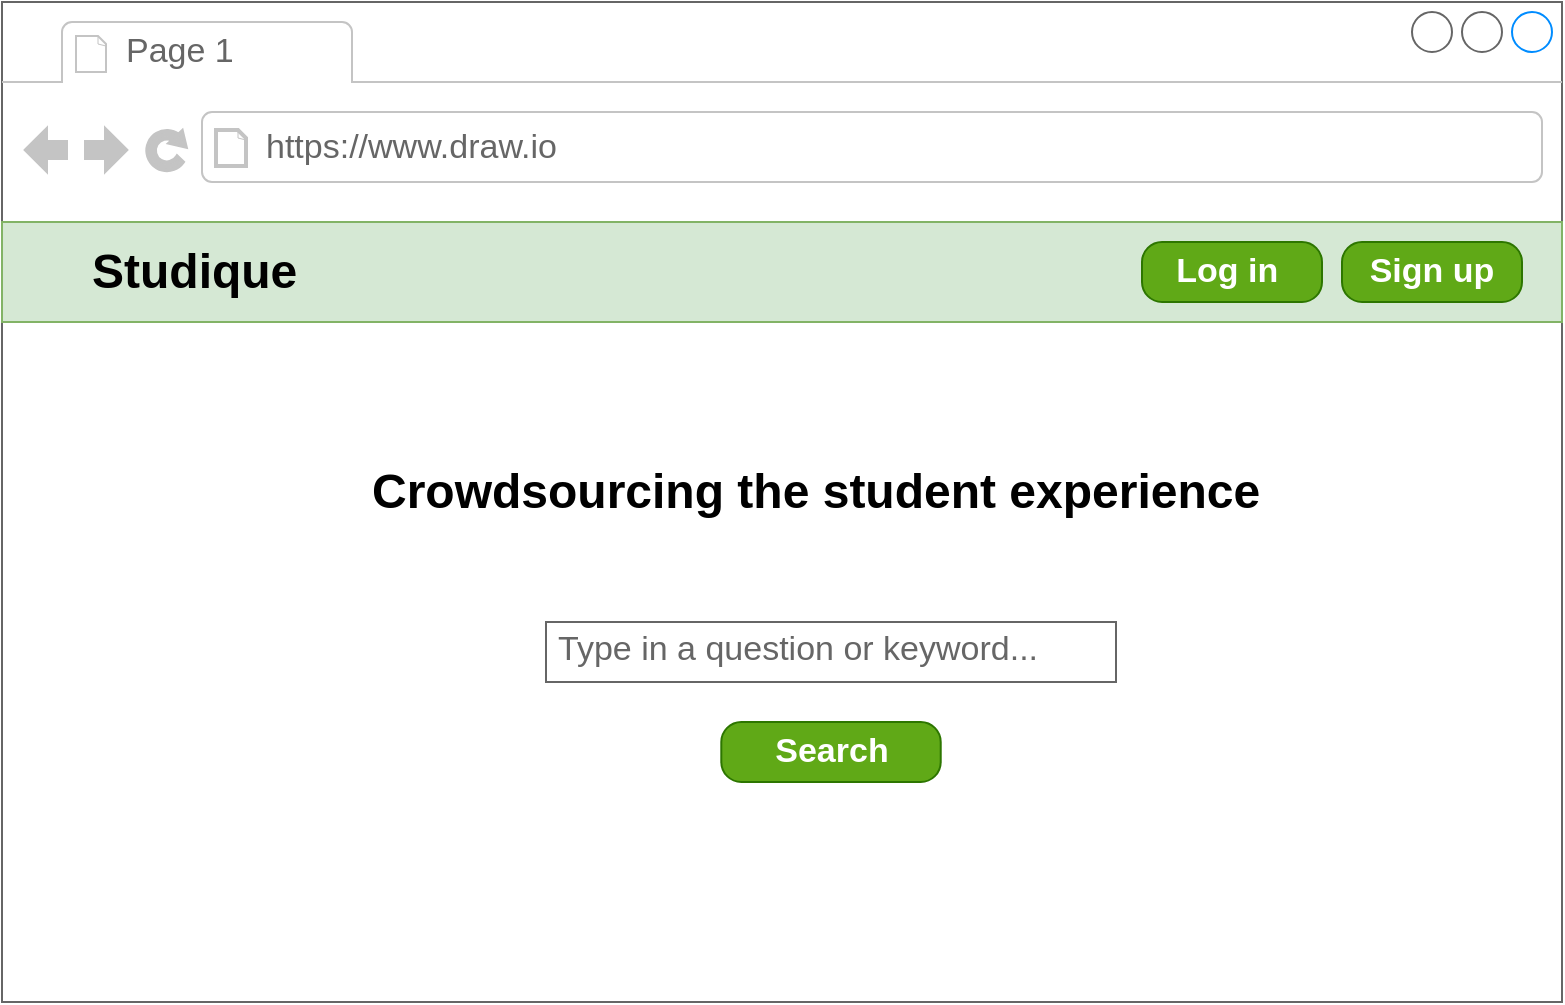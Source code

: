 <mxfile version="12.5.6" type="device" pages="8"><diagram id="EbpOI_wKOw512fbSGNYD" name="FrontPage"><mxGraphModel dx="925" dy="605" grid="1" gridSize="10" guides="1" tooltips="1" connect="1" arrows="1" fold="1" page="1" pageScale="1" pageWidth="850" pageHeight="1100" math="0" shadow="0"><root><mxCell id="UYtw4yXDkYIkGGrz5MjU-0"/><mxCell id="UYtw4yXDkYIkGGrz5MjU-1" parent="UYtw4yXDkYIkGGrz5MjU-0"/><mxCell id="UYtw4yXDkYIkGGrz5MjU-5" value="" style="strokeWidth=1;shadow=0;dashed=0;align=center;html=1;shape=mxgraph.mockup.containers.browserWindow;rSize=0;strokeColor=#666666;strokeColor2=#008cff;strokeColor3=#c4c4c4;mainText=,;recursiveResize=0;" vertex="1" parent="UYtw4yXDkYIkGGrz5MjU-1"><mxGeometry x="10" y="50" width="780" height="500" as="geometry"/></mxCell><mxCell id="UYtw4yXDkYIkGGrz5MjU-6" value="Page 1" style="strokeWidth=1;shadow=0;dashed=0;align=center;html=1;shape=mxgraph.mockup.containers.anchor;fontSize=17;fontColor=#666666;align=left;" vertex="1" parent="UYtw4yXDkYIkGGrz5MjU-5"><mxGeometry x="60" y="12" width="110" height="26" as="geometry"/></mxCell><mxCell id="UYtw4yXDkYIkGGrz5MjU-7" value="https://www.draw.io" style="strokeWidth=1;shadow=0;dashed=0;align=center;html=1;shape=mxgraph.mockup.containers.anchor;rSize=0;fontSize=17;fontColor=#666666;align=left;" vertex="1" parent="UYtw4yXDkYIkGGrz5MjU-5"><mxGeometry x="130" y="60" width="250" height="26" as="geometry"/></mxCell><mxCell id="UYtw4yXDkYIkGGrz5MjU-8" value="Type in a question or keyword..." style="strokeWidth=1;shadow=0;dashed=0;align=center;html=1;shape=mxgraph.mockup.text.textBox;fontColor=#666666;align=left;fontSize=17;spacingLeft=4;spacingTop=-3;strokeColor=#666666;mainText=" vertex="1" parent="UYtw4yXDkYIkGGrz5MjU-5"><mxGeometry x="272" y="310" width="285" height="30" as="geometry"/></mxCell><mxCell id="UYtw4yXDkYIkGGrz5MjU-11" value="" style="rounded=0;whiteSpace=wrap;html=1;fillColor=#d5e8d4;strokeColor=#82b366;" vertex="1" parent="UYtw4yXDkYIkGGrz5MjU-5"><mxGeometry y="110" width="780" height="50" as="geometry"/></mxCell><mxCell id="UYtw4yXDkYIkGGrz5MjU-13" value="Log in&amp;nbsp;" style="strokeWidth=1;shadow=0;dashed=0;align=center;html=1;shape=mxgraph.mockup.buttons.button;strokeColor=#2D7600;fontColor=#ffffff;mainText=;buttonStyle=round;fontSize=17;fontStyle=1;fillColor=#60a917;whiteSpace=wrap;" vertex="1" parent="UYtw4yXDkYIkGGrz5MjU-5"><mxGeometry x="570" y="120" width="90" height="30" as="geometry"/></mxCell><mxCell id="UYtw4yXDkYIkGGrz5MjU-22" value="Sign up" style="strokeWidth=1;shadow=0;dashed=0;align=center;html=1;shape=mxgraph.mockup.buttons.button;strokeColor=#2D7600;fontColor=#ffffff;mainText=;buttonStyle=round;fontSize=17;fontStyle=1;fillColor=#60a917;whiteSpace=wrap;" vertex="1" parent="UYtw4yXDkYIkGGrz5MjU-5"><mxGeometry x="670" y="120" width="90" height="30" as="geometry"/></mxCell><mxCell id="UYtw4yXDkYIkGGrz5MjU-23" value="&lt;h1&gt;Crowdsourcing the student experience&lt;/h1&gt;" style="text;html=1;strokeColor=none;fillColor=none;spacing=5;spacingTop=-20;whiteSpace=wrap;overflow=hidden;rounded=0;" vertex="1" parent="UYtw4yXDkYIkGGrz5MjU-5"><mxGeometry x="180" y="225" width="500" height="50" as="geometry"/></mxCell><mxCell id="UYtw4yXDkYIkGGrz5MjU-24" value="&lt;h1&gt;Studique&lt;/h1&gt;" style="text;html=1;strokeColor=none;fillColor=none;spacing=5;spacingTop=-20;whiteSpace=wrap;overflow=hidden;rounded=0;" vertex="1" parent="UYtw4yXDkYIkGGrz5MjU-5"><mxGeometry x="40" y="115" width="110" height="40" as="geometry"/></mxCell><mxCell id="UYtw4yXDkYIkGGrz5MjU-25" value="Search" style="strokeWidth=1;shadow=0;dashed=0;align=center;html=1;shape=mxgraph.mockup.buttons.button;strokeColor=#2D7600;fontColor=#ffffff;mainText=;buttonStyle=round;fontSize=17;fontStyle=1;fillColor=#60a917;whiteSpace=wrap;" vertex="1" parent="UYtw4yXDkYIkGGrz5MjU-5"><mxGeometry x="359.65" y="360" width="109.71" height="30" as="geometry"/></mxCell></root></mxGraphModel></diagram><diagram name="Copy of FrontPage" id="lUhlQldi1DLg7ZwsBMSA"><mxGraphModel dx="925" dy="605" grid="1" gridSize="10" guides="1" tooltips="1" connect="1" arrows="1" fold="1" page="1" pageScale="1" pageWidth="850" pageHeight="1100" math="0" shadow="0"><root><mxCell id="wKHPPKwkvjimpUiGEkXr-0"/><mxCell id="wKHPPKwkvjimpUiGEkXr-1" parent="wKHPPKwkvjimpUiGEkXr-0"/><mxCell id="wKHPPKwkvjimpUiGEkXr-2" value="" style="strokeWidth=1;shadow=0;dashed=0;align=center;html=1;shape=mxgraph.mockup.containers.browserWindow;rSize=0;strokeColor=#666666;strokeColor2=#008cff;strokeColor3=#c4c4c4;mainText=,;recursiveResize=0;" vertex="1" parent="wKHPPKwkvjimpUiGEkXr-1"><mxGeometry x="10" y="50" width="780" height="500" as="geometry"/></mxCell><mxCell id="wKHPPKwkvjimpUiGEkXr-3" value="Page 1" style="strokeWidth=1;shadow=0;dashed=0;align=center;html=1;shape=mxgraph.mockup.containers.anchor;fontSize=17;fontColor=#666666;align=left;" vertex="1" parent="wKHPPKwkvjimpUiGEkXr-2"><mxGeometry x="60" y="12" width="110" height="26" as="geometry"/></mxCell><mxCell id="wKHPPKwkvjimpUiGEkXr-4" value="https://www.draw.io" style="strokeWidth=1;shadow=0;dashed=0;align=center;html=1;shape=mxgraph.mockup.containers.anchor;rSize=0;fontSize=17;fontColor=#666666;align=left;" vertex="1" parent="wKHPPKwkvjimpUiGEkXr-2"><mxGeometry x="130" y="60" width="250" height="26" as="geometry"/></mxCell><mxCell id="wKHPPKwkvjimpUiGEkXr-6" value="" style="rounded=0;whiteSpace=wrap;html=1;fillColor=#d5e8d4;strokeColor=#82b366;" vertex="1" parent="wKHPPKwkvjimpUiGEkXr-2"><mxGeometry y="110" width="780" height="50" as="geometry"/></mxCell><mxCell id="wKHPPKwkvjimpUiGEkXr-7" value="Log in&amp;nbsp;" style="strokeWidth=1;shadow=0;dashed=0;align=center;html=1;shape=mxgraph.mockup.buttons.button;strokeColor=#2D7600;fontColor=#ffffff;mainText=;buttonStyle=round;fontSize=17;fontStyle=1;fillColor=#60a917;whiteSpace=wrap;" vertex="1" parent="wKHPPKwkvjimpUiGEkXr-2"><mxGeometry x="570" y="120" width="90" height="30" as="geometry"/></mxCell><mxCell id="wKHPPKwkvjimpUiGEkXr-8" value="Sign up" style="strokeWidth=1;shadow=0;dashed=0;align=center;html=1;shape=mxgraph.mockup.buttons.button;strokeColor=#2D7600;fontColor=#ffffff;mainText=;buttonStyle=round;fontSize=17;fontStyle=1;fillColor=#60a917;whiteSpace=wrap;" vertex="1" parent="wKHPPKwkvjimpUiGEkXr-2"><mxGeometry x="670" y="120" width="90" height="30" as="geometry"/></mxCell><mxCell id="wKHPPKwkvjimpUiGEkXr-10" value="&lt;h1&gt;Studique&lt;/h1&gt;" style="text;html=1;strokeColor=none;fillColor=none;spacing=5;spacingTop=-20;whiteSpace=wrap;overflow=hidden;rounded=0;" vertex="1" parent="wKHPPKwkvjimpUiGEkXr-2"><mxGeometry x="40" y="115" width="110" height="40" as="geometry"/></mxCell><mxCell id="wKHPPKwkvjimpUiGEkXr-12" value="" style="rounded=1;whiteSpace=wrap;html=1;fontFamily=Georgia;fontSize=24;align=center;" vertex="1" parent="wKHPPKwkvjimpUiGEkXr-2"><mxGeometry x="214.41" y="170" width="400" height="300" as="geometry"/></mxCell><mxCell id="wKHPPKwkvjimpUiGEkXr-14" value="&lt;font style=&quot;font-size: 18px&quot;&gt;Log into Studique or &lt;u&gt;Create an Account&lt;/u&gt;&lt;/font&gt;" style="text;html=1;strokeColor=none;fillColor=none;align=center;verticalAlign=middle;whiteSpace=wrap;rounded=0;fontFamily=Georgia;fontSize=24;" vertex="1" parent="wKHPPKwkvjimpUiGEkXr-2"><mxGeometry x="309.41" y="220" width="210" height="20" as="geometry"/></mxCell><mxCell id="wKHPPKwkvjimpUiGEkXr-17" value="&lt;font style=&quot;font-size: 19px&quot;&gt;Password&lt;/font&gt;" style="rounded=0;whiteSpace=wrap;html=1;fontFamily=Georgia;fontSize=24;align=left;" vertex="1" parent="wKHPPKwkvjimpUiGEkXr-2"><mxGeometry x="260" y="350" width="310" height="30" as="geometry"/></mxCell><mxCell id="wKHPPKwkvjimpUiGEkXr-19" value="&lt;font style=&quot;font-size: 12px&quot;&gt;&lt;u&gt;Forgot password?&lt;/u&gt;&lt;/font&gt;" style="text;html=1;strokeColor=none;fillColor=none;align=center;verticalAlign=middle;whiteSpace=wrap;rounded=0;fontFamily=Georgia;fontSize=24;" vertex="1" parent="wKHPPKwkvjimpUiGEkXr-2"><mxGeometry x="304.41" y="430" width="220" height="20" as="geometry"/></mxCell><mxCell id="wKHPPKwkvjimpUiGEkXr-20" value="" style="shape=flexArrow;endArrow=classic;html=1;fontFamily=Georgia;fontSize=24;" edge="1" parent="wKHPPKwkvjimpUiGEkXr-2" target="wKHPPKwkvjimpUiGEkXr-7"><mxGeometry width="50" height="50" relative="1" as="geometry"><mxPoint x="660" y="210" as="sourcePoint"/><mxPoint x="720" y="190" as="targetPoint"/></mxGeometry></mxCell><mxCell id="wKHPPKwkvjimpUiGEkXr-16" value="&lt;font style=&quot;font-size: 19px&quot;&gt;Email address&lt;/font&gt;" style="rounded=0;whiteSpace=wrap;html=1;fontFamily=Georgia;fontSize=24;align=left;" vertex="1" parent="wKHPPKwkvjimpUiGEkXr-1"><mxGeometry x="270" y="340" width="310" height="30" as="geometry"/></mxCell></root></mxGraphModel></diagram><diagram name="Copy of Copy of FrontPage" id="se0rQGipm-1K8UUMjy6P"><mxGraphModel dx="1123" dy="734" grid="1" gridSize="10" guides="1" tooltips="1" connect="1" arrows="1" fold="1" page="1" pageScale="1" pageWidth="850" pageHeight="1100" math="0" shadow="0"><root><mxCell id="-jqJcKd4wzgfemBhzAnF-0"/><mxCell id="-jqJcKd4wzgfemBhzAnF-1" parent="-jqJcKd4wzgfemBhzAnF-0"/><mxCell id="-jqJcKd4wzgfemBhzAnF-2" value="" style="strokeWidth=1;shadow=0;dashed=0;align=center;html=1;shape=mxgraph.mockup.containers.browserWindow;rSize=0;strokeColor=#666666;strokeColor2=#008cff;strokeColor3=#c4c4c4;mainText=,;recursiveResize=0;" vertex="1" parent="-jqJcKd4wzgfemBhzAnF-1"><mxGeometry x="10" y="50" width="780" height="500" as="geometry"/></mxCell><mxCell id="-jqJcKd4wzgfemBhzAnF-3" value="Page 1" style="strokeWidth=1;shadow=0;dashed=0;align=center;html=1;shape=mxgraph.mockup.containers.anchor;fontSize=17;fontColor=#666666;align=left;" vertex="1" parent="-jqJcKd4wzgfemBhzAnF-2"><mxGeometry x="60" y="12" width="110" height="26" as="geometry"/></mxCell><mxCell id="-jqJcKd4wzgfemBhzAnF-4" value="https://www.draw.io" style="strokeWidth=1;shadow=0;dashed=0;align=center;html=1;shape=mxgraph.mockup.containers.anchor;rSize=0;fontSize=17;fontColor=#666666;align=left;" vertex="1" parent="-jqJcKd4wzgfemBhzAnF-2"><mxGeometry x="130" y="60" width="250" height="26" as="geometry"/></mxCell><mxCell id="-jqJcKd4wzgfemBhzAnF-5" value="" style="rounded=0;whiteSpace=wrap;html=1;fillColor=#d5e8d4;strokeColor=#82b366;" vertex="1" parent="-jqJcKd4wzgfemBhzAnF-2"><mxGeometry y="110" width="780" height="50" as="geometry"/></mxCell><mxCell id="-jqJcKd4wzgfemBhzAnF-6" value="Log in&amp;nbsp;" style="strokeWidth=1;shadow=0;dashed=0;align=center;html=1;shape=mxgraph.mockup.buttons.button;strokeColor=#2D7600;fontColor=#ffffff;mainText=;buttonStyle=round;fontSize=17;fontStyle=1;fillColor=#60a917;whiteSpace=wrap;" vertex="1" parent="-jqJcKd4wzgfemBhzAnF-2"><mxGeometry x="570" y="120" width="90" height="30" as="geometry"/></mxCell><mxCell id="-jqJcKd4wzgfemBhzAnF-7" value="Sign up" style="strokeWidth=1;shadow=0;dashed=0;align=center;html=1;shape=mxgraph.mockup.buttons.button;strokeColor=#2D7600;fontColor=#ffffff;mainText=;buttonStyle=round;fontSize=17;fontStyle=1;fillColor=#60a917;whiteSpace=wrap;" vertex="1" parent="-jqJcKd4wzgfemBhzAnF-2"><mxGeometry x="670" y="120" width="90" height="30" as="geometry"/></mxCell><mxCell id="-jqJcKd4wzgfemBhzAnF-8" value="&lt;h1&gt;Studique&lt;/h1&gt;" style="text;html=1;strokeColor=none;fillColor=none;spacing=5;spacingTop=-20;whiteSpace=wrap;overflow=hidden;rounded=0;" vertex="1" parent="-jqJcKd4wzgfemBhzAnF-2"><mxGeometry x="40" y="115" width="110" height="40" as="geometry"/></mxCell><mxCell id="-jqJcKd4wzgfemBhzAnF-9" value="" style="rounded=1;whiteSpace=wrap;html=1;fontFamily=Georgia;fontSize=24;align=center;" vertex="1" parent="-jqJcKd4wzgfemBhzAnF-2"><mxGeometry x="214.41" y="170" width="400" height="300" as="geometry"/></mxCell><mxCell id="-jqJcKd4wzgfemBhzAnF-10" value="&lt;font style=&quot;font-size: 18px&quot;&gt;Create an account&lt;br&gt;Already have one?&amp;nbsp;&lt;u&gt;Log in&lt;br&gt;&lt;/u&gt;&lt;/font&gt;" style="text;html=1;strokeColor=none;fillColor=none;align=center;verticalAlign=middle;whiteSpace=wrap;rounded=0;fontFamily=Georgia;fontSize=24;" vertex="1" parent="-jqJcKd4wzgfemBhzAnF-2"><mxGeometry x="309.41" y="220" width="210" height="20" as="geometry"/></mxCell><mxCell id="-jqJcKd4wzgfemBhzAnF-11" value="&lt;font style=&quot;font-size: 19px&quot;&gt;Password&lt;/font&gt;" style="rounded=0;whiteSpace=wrap;html=1;fontFamily=Georgia;fontSize=24;align=left;" vertex="1" parent="-jqJcKd4wzgfemBhzAnF-2"><mxGeometry x="260" y="350" width="310" height="30" as="geometry"/></mxCell><mxCell id="-jqJcKd4wzgfemBhzAnF-16" value="" style="shape=flexArrow;endArrow=classic;html=1;fontFamily=Georgia;fontSize=24;" edge="1" parent="-jqJcKd4wzgfemBhzAnF-2"><mxGeometry width="50" height="50" relative="1" as="geometry"><mxPoint x="670" y="200" as="sourcePoint"/><mxPoint x="720" y="150" as="targetPoint"/></mxGeometry></mxCell><mxCell id="-jqJcKd4wzgfemBhzAnF-17" value="" style="shape=step;perimeter=stepPerimeter;whiteSpace=wrap;html=1;fixedSize=1;fontFamily=Georgia;fontSize=24;align=center;size=30;direction=west;" vertex="1" parent="-jqJcKd4wzgfemBhzAnF-2"><mxGeometry x="580" y="325" width="160" height="80" as="geometry"/></mxCell><mxCell id="-jqJcKd4wzgfemBhzAnF-18" value="&lt;font style=&quot;font-size: 12px&quot;&gt;8 characters long&lt;/font&gt;" style="text;html=1;strokeColor=none;fillColor=none;align=left;verticalAlign=middle;whiteSpace=wrap;rounded=0;fontFamily=Georgia;fontSize=24;" vertex="1" parent="-jqJcKd4wzgfemBhzAnF-2"><mxGeometry x="614.41" y="330" width="106" height="20" as="geometry"/></mxCell><mxCell id="-jqJcKd4wzgfemBhzAnF-19" value="&lt;font style=&quot;font-size: 12px&quot;&gt;1 capital letter&lt;/font&gt;" style="text;html=1;strokeColor=none;fillColor=none;align=left;verticalAlign=middle;whiteSpace=wrap;rounded=0;fontFamily=Georgia;fontSize=24;" vertex="1" parent="-jqJcKd4wzgfemBhzAnF-2"><mxGeometry x="614.41" y="350" width="106" height="20" as="geometry"/></mxCell><mxCell id="-jqJcKd4wzgfemBhzAnF-20" value="&lt;font style=&quot;font-size: 12px&quot;&gt;1 number&lt;/font&gt;" style="text;html=1;strokeColor=none;fillColor=none;align=left;verticalAlign=middle;whiteSpace=wrap;rounded=0;fontFamily=Georgia;fontSize=24;" vertex="1" parent="-jqJcKd4wzgfemBhzAnF-2"><mxGeometry x="614.41" y="370" width="106" height="20" as="geometry"/></mxCell><mxCell id="-jqJcKd4wzgfemBhzAnF-14" value="&lt;font style=&quot;font-size: 19px&quot;&gt;Email address&lt;/font&gt;" style="rounded=0;whiteSpace=wrap;html=1;fontFamily=Georgia;fontSize=24;align=left;" vertex="1" parent="-jqJcKd4wzgfemBhzAnF-1"><mxGeometry x="270" y="340" width="310" height="30" as="geometry"/></mxCell></root></mxGraphModel></diagram><diagram id="uk1pfr3wRvdIrFPU-Z4x" name="Question-list"><mxGraphModel dx="1123" dy="734" grid="1" gridSize="10" guides="1" tooltips="1" connect="1" arrows="1" fold="1" page="1" pageScale="1" pageWidth="850" pageHeight="1100" math="0" shadow="0"><root><mxCell id="ZDtqpKJTIpu8STlv6AbM-0"/><mxCell id="ZDtqpKJTIpu8STlv6AbM-1" parent="ZDtqpKJTIpu8STlv6AbM-0"/><mxCell id="e2Sepza6tOnt1zHWUo-B-0" value="" style="strokeWidth=1;shadow=0;dashed=0;align=center;html=1;shape=mxgraph.mockup.containers.browserWindow;rSize=0;strokeColor2=#008cff;strokeColor3=#c4c4c4;mainText=,;recursiveResize=0;fontSize=11;" vertex="1" parent="ZDtqpKJTIpu8STlv6AbM-1"><mxGeometry x="35" y="60" width="785" height="730" as="geometry"/></mxCell><mxCell id="e2Sepza6tOnt1zHWUo-B-1" value="Page 1" style="strokeWidth=1;shadow=0;dashed=0;align=center;html=1;shape=mxgraph.mockup.containers.anchor;fontSize=17;fontColor=#666666;align=left;" vertex="1" parent="e2Sepza6tOnt1zHWUo-B-0"><mxGeometry x="60" y="12" width="110" height="26" as="geometry"/></mxCell><mxCell id="e2Sepza6tOnt1zHWUo-B-2" value="https://www.draw.io" style="strokeWidth=1;shadow=0;dashed=0;align=center;html=1;shape=mxgraph.mockup.containers.anchor;rSize=0;fontSize=17;fontColor=#666666;align=left;" vertex="1" parent="e2Sepza6tOnt1zHWUo-B-0"><mxGeometry x="130" y="60" width="250" height="26" as="geometry"/></mxCell><mxCell id="e2Sepza6tOnt1zHWUo-B-4" value="" style="rounded=0;whiteSpace=wrap;html=1;fillColor=#d5e8d4;strokeColor=#82b366;" vertex="1" parent="e2Sepza6tOnt1zHWUo-B-0"><mxGeometry y="110" width="780" height="50" as="geometry"/></mxCell><mxCell id="e2Sepza6tOnt1zHWUo-B-5" value="Log in&amp;nbsp;" style="strokeWidth=1;shadow=0;dashed=0;align=center;html=1;shape=mxgraph.mockup.buttons.button;strokeColor=#2D7600;fontColor=#ffffff;mainText=;buttonStyle=round;fontSize=17;fontStyle=1;fillColor=#60a917;whiteSpace=wrap;" vertex="1" parent="e2Sepza6tOnt1zHWUo-B-0"><mxGeometry x="570" y="120" width="90" height="30" as="geometry"/></mxCell><mxCell id="e2Sepza6tOnt1zHWUo-B-6" value="Sign up" style="strokeWidth=1;shadow=0;dashed=0;align=center;html=1;shape=mxgraph.mockup.buttons.button;strokeColor=#2D7600;fontColor=#ffffff;mainText=;buttonStyle=round;fontSize=17;fontStyle=1;fillColor=#60a917;whiteSpace=wrap;" vertex="1" parent="e2Sepza6tOnt1zHWUo-B-0"><mxGeometry x="670" y="120" width="90" height="30" as="geometry"/></mxCell><mxCell id="e2Sepza6tOnt1zHWUo-B-8" value="&lt;h1&gt;Studique&lt;/h1&gt;" style="text;html=1;strokeColor=none;fillColor=none;spacing=5;spacingTop=-20;whiteSpace=wrap;overflow=hidden;rounded=0;" vertex="1" parent="e2Sepza6tOnt1zHWUo-B-0"><mxGeometry x="40" y="115" width="110" height="40" as="geometry"/></mxCell><mxCell id="e2Sepza6tOnt1zHWUo-B-3" value="Type in a question or keyword..." style="strokeWidth=1;shadow=0;dashed=0;align=center;html=1;shape=mxgraph.mockup.text.textBox;fontColor=#666666;align=left;fontSize=17;spacingLeft=4;spacingTop=-3;strokeColor=#666666;mainText=" vertex="1" parent="e2Sepza6tOnt1zHWUo-B-0"><mxGeometry x="255" y="120" width="285" height="30" as="geometry"/></mxCell><mxCell id="e2Sepza6tOnt1zHWUo-B-10" value="We found these questions similar to yours:" style="text;html=1;strokeColor=none;fillColor=none;align=center;verticalAlign=middle;whiteSpace=wrap;rounded=0;fontSize=19;fontFamily=Georgia;" vertex="1" parent="e2Sepza6tOnt1zHWUo-B-0"><mxGeometry x="285" y="190" width="365" height="30" as="geometry"/></mxCell><mxCell id="e2Sepza6tOnt1zHWUo-B-23" value="" style="rounded=1;whiteSpace=wrap;html=1;fontFamily=Georgia;fontSize=19;" vertex="1" parent="e2Sepza6tOnt1zHWUo-B-0"><mxGeometry x="285" y="240" width="375" height="150" as="geometry"/></mxCell><mxCell id="e2Sepza6tOnt1zHWUo-B-24" value="When is the next football game?" style="text;html=1;strokeColor=none;fillColor=none;align=center;verticalAlign=middle;whiteSpace=wrap;rounded=0;fontFamily=Georgia;fontSize=18;" vertex="1" parent="e2Sepza6tOnt1zHWUo-B-0"><mxGeometry x="328.75" y="280" width="287.5" height="20" as="geometry"/></mxCell><mxCell id="e2Sepza6tOnt1zHWUo-B-25" value="3+" style="text;html=1;strokeColor=none;fillColor=none;align=center;verticalAlign=middle;whiteSpace=wrap;rounded=0;fontFamily=Georgia;fontSize=19;" vertex="1" parent="e2Sepza6tOnt1zHWUo-B-0"><mxGeometry x="605" y="250" width="40" height="20" as="geometry"/></mxCell><mxCell id="e2Sepza6tOnt1zHWUo-B-12" value="" style="strokeWidth=1;shadow=0;dashed=0;align=center;html=1;shape=mxgraph.mockup.rrect;rSize=10;" vertex="1" parent="ZDtqpKJTIpu8STlv6AbM-1"><mxGeometry x="35" y="220" width="145" height="570" as="geometry"/></mxCell><mxCell id="e2Sepza6tOnt1zHWUo-B-13" value="Trending &lt;br&gt;Questions" style="strokeColor=inherit;fillColor=inherit;gradientColor=inherit;strokeWidth=1;shadow=0;dashed=0;align=center;html=1;shape=mxgraph.mockup.rrect;rSize=0;fontSize=17;fontColor=#666666;fontStyle=1;resizeWidth=1;" vertex="1" parent="e2Sepza6tOnt1zHWUo-B-12"><mxGeometry width="145" height="180" relative="1" as="geometry"><mxPoint y="50" as="offset"/></mxGeometry></mxCell><mxCell id="e2Sepza6tOnt1zHWUo-B-14" value="Classes" style="strokeColor=inherit;fillColor=inherit;gradientColor=inherit;strokeWidth=1;shadow=0;dashed=0;align=center;html=1;shape=mxgraph.mockup.rrect;rSize=0;fontSize=17;fontColor=#666666;fontStyle=1;resizeWidth=1;" vertex="1" parent="e2Sepza6tOnt1zHWUo-B-12"><mxGeometry width="145" height="160" relative="1" as="geometry"><mxPoint y="230" as="offset"/></mxGeometry></mxCell><mxCell id="e2Sepza6tOnt1zHWUo-B-15" value="Popular&lt;br&gt;Tags" style="strokeColor=inherit;fillColor=inherit;gradientColor=inherit;strokeWidth=1;shadow=0;dashed=0;align=center;html=1;shape=mxgraph.mockup.bottomButton;rSize=10;fontSize=17;fontColor=#666666;fontStyle=1;resizeWidth=1;" vertex="1" parent="e2Sepza6tOnt1zHWUo-B-12"><mxGeometry y="1" width="145" height="182" relative="1" as="geometry"><mxPoint y="-182" as="offset"/></mxGeometry></mxCell><mxCell id="e2Sepza6tOnt1zHWUo-B-16" value="Suggested" style="strokeWidth=1;shadow=0;dashed=0;align=center;html=1;shape=mxgraph.mockup.topButton;rSize=10;fontSize=17;fontStyle=1;fillColor=#60a917;strokeColor=#2D7600;resizeWidth=1;fontColor=#ffffff;" vertex="1" parent="e2Sepza6tOnt1zHWUo-B-12"><mxGeometry width="145" height="50" relative="1" as="geometry"/></mxCell><mxCell id="e2Sepza6tOnt1zHWUo-B-26" value="&lt;u&gt;+1 answer&lt;/u&gt;" style="text;html=1;align=center;verticalAlign=middle;resizable=0;points=[];autosize=1;fontSize=18;fontFamily=Georgia;" vertex="1" parent="ZDtqpKJTIpu8STlv6AbM-1"><mxGeometry x="595" y="410" width="100" height="30" as="geometry"/></mxCell><mxCell id="e2Sepza6tOnt1zHWUo-B-27" value="&lt;u&gt;Respond&lt;/u&gt;" style="text;html=1;align=center;verticalAlign=middle;resizable=0;points=[];autosize=1;fontSize=18;fontFamily=Georgia;" vertex="1" parent="ZDtqpKJTIpu8STlv6AbM-1"><mxGeometry x="322" y="415" width="90" height="30" as="geometry"/></mxCell><mxCell id="e2Sepza6tOnt1zHWUo-B-28" value="" style="rounded=1;whiteSpace=wrap;html=1;fontFamily=Georgia;fontSize=19;" vertex="1" parent="ZDtqpKJTIpu8STlv6AbM-1"><mxGeometry x="320" y="470" width="375" height="150" as="geometry"/></mxCell><mxCell id="e2Sepza6tOnt1zHWUo-B-29" value="What is this year's football schedule?" style="text;html=1;strokeColor=none;fillColor=none;align=center;verticalAlign=middle;whiteSpace=wrap;rounded=0;fontFamily=Georgia;fontSize=18;" vertex="1" parent="ZDtqpKJTIpu8STlv6AbM-1"><mxGeometry x="363.75" y="510" width="287.5" height="20" as="geometry"/></mxCell><mxCell id="e2Sepza6tOnt1zHWUo-B-30" value="1+" style="text;html=1;strokeColor=none;fillColor=none;align=center;verticalAlign=middle;whiteSpace=wrap;rounded=0;fontFamily=Georgia;fontSize=19;" vertex="1" parent="ZDtqpKJTIpu8STlv6AbM-1"><mxGeometry x="640" y="480" width="40" height="20" as="geometry"/></mxCell><mxCell id="e2Sepza6tOnt1zHWUo-B-31" value="&lt;u&gt;No responses yet&lt;/u&gt;" style="text;html=1;align=center;verticalAlign=middle;resizable=0;points=[];autosize=1;fontSize=18;fontFamily=Georgia;" vertex="1" parent="ZDtqpKJTIpu8STlv6AbM-1"><mxGeometry x="545" y="585" width="150" height="30" as="geometry"/></mxCell><mxCell id="e2Sepza6tOnt1zHWUo-B-32" value="&lt;u&gt;Respond&lt;/u&gt;" style="text;html=1;align=center;verticalAlign=middle;resizable=0;points=[];autosize=1;fontSize=18;fontFamily=Georgia;" vertex="1" parent="ZDtqpKJTIpu8STlv6AbM-1"><mxGeometry x="322" y="585" width="90" height="30" as="geometry"/></mxCell><mxCell id="e2Sepza6tOnt1zHWUo-B-37" value="Ask a Question" style="rounded=1;whiteSpace=wrap;html=1;fontFamily=Georgia;fontSize=18;" vertex="1" parent="ZDtqpKJTIpu8STlv6AbM-1"><mxGeometry x="322" y="700" width="368" height="70" as="geometry"/></mxCell><mxCell id="e2Sepza6tOnt1zHWUo-B-38" value="Can't find what you're looking for?" style="text;html=1;strokeColor=none;fillColor=none;align=center;verticalAlign=middle;whiteSpace=wrap;rounded=0;fontFamily=Georgia;fontSize=18;" vertex="1" parent="ZDtqpKJTIpu8STlv6AbM-1"><mxGeometry x="329" y="660" width="366" height="20" as="geometry"/></mxCell></root></mxGraphModel></diagram><diagram name="question-card" id="jG4CBdQC9TKqVKeeNMZC"><mxGraphModel dx="1310" dy="857" grid="1" gridSize="10" guides="1" tooltips="1" connect="1" arrows="1" fold="1" page="1" pageScale="1" pageWidth="850" pageHeight="1100" math="0" shadow="0"><root><mxCell id="PnCPTuL4-abvySjbD0_s-0"/><mxCell id="PnCPTuL4-abvySjbD0_s-1" parent="PnCPTuL4-abvySjbD0_s-0"/><mxCell id="PnCPTuL4-abvySjbD0_s-2" value="" style="strokeWidth=1;shadow=0;dashed=0;align=center;html=1;shape=mxgraph.mockup.containers.browserWindow;rSize=0;strokeColor2=#008cff;strokeColor3=#c4c4c4;mainText=,;recursiveResize=0;fontSize=11;" vertex="1" parent="PnCPTuL4-abvySjbD0_s-1"><mxGeometry x="35" y="60" width="785" height="730" as="geometry"/></mxCell><mxCell id="PnCPTuL4-abvySjbD0_s-3" value="Page 1" style="strokeWidth=1;shadow=0;dashed=0;align=center;html=1;shape=mxgraph.mockup.containers.anchor;fontSize=17;fontColor=#666666;align=left;" vertex="1" parent="PnCPTuL4-abvySjbD0_s-2"><mxGeometry x="60" y="12" width="110" height="26" as="geometry"/></mxCell><mxCell id="PnCPTuL4-abvySjbD0_s-4" value="https://www.draw.io" style="strokeWidth=1;shadow=0;dashed=0;align=center;html=1;shape=mxgraph.mockup.containers.anchor;rSize=0;fontSize=17;fontColor=#666666;align=left;" vertex="1" parent="PnCPTuL4-abvySjbD0_s-2"><mxGeometry x="130" y="60" width="250" height="26" as="geometry"/></mxCell><mxCell id="PnCPTuL4-abvySjbD0_s-5" value="" style="rounded=0;whiteSpace=wrap;html=1;fillColor=#d5e8d4;strokeColor=#82b366;" vertex="1" parent="PnCPTuL4-abvySjbD0_s-2"><mxGeometry y="110" width="780" height="50" as="geometry"/></mxCell><mxCell id="PnCPTuL4-abvySjbD0_s-6" value="Log in&amp;nbsp;" style="strokeWidth=1;shadow=0;dashed=0;align=center;html=1;shape=mxgraph.mockup.buttons.button;strokeColor=#2D7600;fontColor=#ffffff;mainText=;buttonStyle=round;fontSize=17;fontStyle=1;fillColor=#60a917;whiteSpace=wrap;" vertex="1" parent="PnCPTuL4-abvySjbD0_s-2"><mxGeometry x="570" y="120" width="90" height="30" as="geometry"/></mxCell><mxCell id="PnCPTuL4-abvySjbD0_s-7" value="Sign up" style="strokeWidth=1;shadow=0;dashed=0;align=center;html=1;shape=mxgraph.mockup.buttons.button;strokeColor=#2D7600;fontColor=#ffffff;mainText=;buttonStyle=round;fontSize=17;fontStyle=1;fillColor=#60a917;whiteSpace=wrap;" vertex="1" parent="PnCPTuL4-abvySjbD0_s-2"><mxGeometry x="670" y="120" width="90" height="30" as="geometry"/></mxCell><mxCell id="PnCPTuL4-abvySjbD0_s-8" value="&lt;h1&gt;Studique&lt;/h1&gt;" style="text;html=1;strokeColor=none;fillColor=none;spacing=5;spacingTop=-20;whiteSpace=wrap;overflow=hidden;rounded=0;" vertex="1" parent="PnCPTuL4-abvySjbD0_s-2"><mxGeometry x="40" y="115" width="110" height="40" as="geometry"/></mxCell><mxCell id="PnCPTuL4-abvySjbD0_s-9" value="Type in a question or keyword..." style="strokeWidth=1;shadow=0;dashed=0;align=center;html=1;shape=mxgraph.mockup.text.textBox;fontColor=#666666;align=left;fontSize=17;spacingLeft=4;spacingTop=-3;strokeColor=#666666;mainText=" vertex="1" parent="PnCPTuL4-abvySjbD0_s-2"><mxGeometry x="255" y="120" width="285" height="30" as="geometry"/></mxCell><mxCell id="PnCPTuL4-abvySjbD0_s-10" value="We found these questions similar to yours:" style="text;html=1;strokeColor=none;fillColor=none;align=center;verticalAlign=middle;whiteSpace=wrap;rounded=0;fontSize=19;fontFamily=Georgia;" vertex="1" parent="PnCPTuL4-abvySjbD0_s-2"><mxGeometry x="285" y="190" width="365" height="30" as="geometry"/></mxCell><mxCell id="PnCPTuL4-abvySjbD0_s-11" value="" style="rounded=1;whiteSpace=wrap;html=1;fontFamily=Georgia;fontSize=19;" vertex="1" parent="PnCPTuL4-abvySjbD0_s-2"><mxGeometry x="285" y="240" width="375" height="320" as="geometry"/></mxCell><mxCell id="PnCPTuL4-abvySjbD0_s-12" value="When is the next football game?" style="text;html=1;strokeColor=none;fillColor=none;align=center;verticalAlign=middle;whiteSpace=wrap;rounded=0;fontFamily=Georgia;fontSize=18;" vertex="1" parent="PnCPTuL4-abvySjbD0_s-2"><mxGeometry x="328.75" y="280" width="287.5" height="20" as="geometry"/></mxCell><mxCell id="PnCPTuL4-abvySjbD0_s-13" value="3+" style="text;html=1;strokeColor=none;fillColor=none;align=center;verticalAlign=middle;whiteSpace=wrap;rounded=0;fontFamily=Georgia;fontSize=19;" vertex="1" parent="PnCPTuL4-abvySjbD0_s-2"><mxGeometry x="605" y="250" width="40" height="20" as="geometry"/></mxCell><mxCell id="PnCPTuL4-abvySjbD0_s-30" value="" style="endArrow=none;dashed=1;html=1;fontFamily=Georgia;fontSize=18;entryX=1;entryY=0.5;entryDx=0;entryDy=0;exitX=0;exitY=0.5;exitDx=0;exitDy=0;" edge="1" parent="PnCPTuL4-abvySjbD0_s-2" source="PnCPTuL4-abvySjbD0_s-11" target="PnCPTuL4-abvySjbD0_s-11"><mxGeometry width="50" height="50" relative="1" as="geometry"><mxPoint x="285" y="430" as="sourcePoint"/><mxPoint x="335" y="380" as="targetPoint"/></mxGeometry></mxCell><mxCell id="PnCPTuL4-abvySjbD0_s-31" value="December 3rd at 2pm!" style="rounded=1;whiteSpace=wrap;html=1;fontFamily=Georgia;fontSize=18;" vertex="1" parent="PnCPTuL4-abvySjbD0_s-2"><mxGeometry x="329" y="440" width="291" height="40" as="geometry"/></mxCell><mxCell id="PnCPTuL4-abvySjbD0_s-33" value="&lt;font style=&quot;font-size: 13px&quot;&gt;MM&lt;/font&gt;" style="ellipse;whiteSpace=wrap;html=1;aspect=fixed;fontFamily=Georgia;fontSize=18;" vertex="1" parent="PnCPTuL4-abvySjbD0_s-2"><mxGeometry x="335" y="445" width="30" height="30" as="geometry"/></mxCell><mxCell id="PnCPTuL4-abvySjbD0_s-36" value="3+" style="text;html=1;strokeColor=none;fillColor=none;align=center;verticalAlign=middle;whiteSpace=wrap;rounded=0;fontFamily=Georgia;fontSize=19;" vertex="1" parent="PnCPTuL4-abvySjbD0_s-2"><mxGeometry x="610" y="410" width="40" height="20" as="geometry"/></mxCell><mxCell id="PnCPTuL4-abvySjbD0_s-38" value="Respond..." style="strokeWidth=1;shadow=0;dashed=0;align=center;html=1;shape=mxgraph.mockup.text.textBox;fontColor=#666666;align=left;fontSize=17;spacingLeft=4;spacingTop=-3;strokeColor=#666666;mainText=" vertex="1" parent="PnCPTuL4-abvySjbD0_s-2"><mxGeometry x="330" y="510" width="285" height="30" as="geometry"/></mxCell><mxCell id="PnCPTuL4-abvySjbD0_s-39" value="&lt;u&gt;Respond&lt;/u&gt;" style="text;html=1;align=center;verticalAlign=middle;resizable=0;points=[];autosize=1;fontSize=18;fontFamily=Georgia;" vertex="1" parent="PnCPTuL4-abvySjbD0_s-2"><mxGeometry x="300" y="350" width="90" height="30" as="geometry"/></mxCell><mxCell id="PnCPTuL4-abvySjbD0_s-40" value="" style="shape=flexArrow;endArrow=classic;html=1;fontFamily=Georgia;fontSize=18;" edge="1" parent="PnCPTuL4-abvySjbD0_s-2"><mxGeometry width="50" height="50" relative="1" as="geometry"><mxPoint x="230" y="430" as="sourcePoint"/><mxPoint x="280" y="380" as="targetPoint"/></mxGeometry></mxCell><mxCell id="PnCPTuL4-abvySjbD0_s-14" value="" style="strokeWidth=1;shadow=0;dashed=0;align=center;html=1;shape=mxgraph.mockup.rrect;rSize=10;" vertex="1" parent="PnCPTuL4-abvySjbD0_s-1"><mxGeometry x="35" y="220" width="145" height="570" as="geometry"/></mxCell><mxCell id="PnCPTuL4-abvySjbD0_s-15" value="Trending &lt;br&gt;Questions" style="strokeColor=inherit;fillColor=inherit;gradientColor=inherit;strokeWidth=1;shadow=0;dashed=0;align=center;html=1;shape=mxgraph.mockup.rrect;rSize=0;fontSize=17;fontColor=#666666;fontStyle=1;resizeWidth=1;" vertex="1" parent="PnCPTuL4-abvySjbD0_s-14"><mxGeometry width="145" height="180" relative="1" as="geometry"><mxPoint y="50" as="offset"/></mxGeometry></mxCell><mxCell id="PnCPTuL4-abvySjbD0_s-16" value="Classes" style="strokeColor=inherit;fillColor=inherit;gradientColor=inherit;strokeWidth=1;shadow=0;dashed=0;align=center;html=1;shape=mxgraph.mockup.rrect;rSize=0;fontSize=17;fontColor=#666666;fontStyle=1;resizeWidth=1;" vertex="1" parent="PnCPTuL4-abvySjbD0_s-14"><mxGeometry width="145" height="160" relative="1" as="geometry"><mxPoint y="230" as="offset"/></mxGeometry></mxCell><mxCell id="PnCPTuL4-abvySjbD0_s-17" value="Popular&lt;br&gt;Tags" style="strokeColor=inherit;fillColor=inherit;gradientColor=inherit;strokeWidth=1;shadow=0;dashed=0;align=center;html=1;shape=mxgraph.mockup.bottomButton;rSize=10;fontSize=17;fontColor=#666666;fontStyle=1;resizeWidth=1;" vertex="1" parent="PnCPTuL4-abvySjbD0_s-14"><mxGeometry y="1" width="145" height="182" relative="1" as="geometry"><mxPoint y="-182" as="offset"/></mxGeometry></mxCell><mxCell id="PnCPTuL4-abvySjbD0_s-18" value="Suggested" style="strokeWidth=1;shadow=0;dashed=0;align=center;html=1;shape=mxgraph.mockup.topButton;rSize=10;fontSize=17;fontStyle=1;fillColor=#60a917;strokeColor=#2D7600;resizeWidth=1;fontColor=#ffffff;" vertex="1" parent="PnCPTuL4-abvySjbD0_s-14"><mxGeometry width="145" height="50" relative="1" as="geometry"/></mxCell><mxCell id="PnCPTuL4-abvySjbD0_s-19" value="&lt;u&gt;+1 answer&lt;/u&gt;" style="text;html=1;align=center;verticalAlign=middle;resizable=0;points=[];autosize=1;fontSize=18;fontFamily=Georgia;" vertex="1" parent="PnCPTuL4-abvySjbD0_s-1"><mxGeometry x="595" y="410" width="100" height="30" as="geometry"/></mxCell></root></mxGraphModel></diagram><diagram name="none-found" id="eTHki0I0Q5vnnNZT_NH0"><mxGraphModel dx="1965" dy="1285" grid="1" gridSize="10" guides="1" tooltips="1" connect="1" arrows="1" fold="1" page="1" pageScale="1" pageWidth="850" pageHeight="1100" math="0" shadow="0"><root><mxCell id="J8Q_gPB-60xXJ0crbpJ6-0"/><mxCell id="J8Q_gPB-60xXJ0crbpJ6-1" parent="J8Q_gPB-60xXJ0crbpJ6-0"/><mxCell id="J8Q_gPB-60xXJ0crbpJ6-2" value="" style="strokeWidth=1;shadow=0;dashed=0;align=center;html=1;shape=mxgraph.mockup.containers.browserWindow;rSize=0;strokeColor2=#008cff;strokeColor3=#c4c4c4;mainText=,;recursiveResize=0;fontSize=11;" vertex="1" parent="J8Q_gPB-60xXJ0crbpJ6-1"><mxGeometry x="35" y="60" width="785" height="730" as="geometry"/></mxCell><mxCell id="J8Q_gPB-60xXJ0crbpJ6-3" value="Page 1" style="strokeWidth=1;shadow=0;dashed=0;align=center;html=1;shape=mxgraph.mockup.containers.anchor;fontSize=17;fontColor=#666666;align=left;" vertex="1" parent="J8Q_gPB-60xXJ0crbpJ6-2"><mxGeometry x="60" y="12" width="110" height="26" as="geometry"/></mxCell><mxCell id="J8Q_gPB-60xXJ0crbpJ6-4" value="https://www.draw.io" style="strokeWidth=1;shadow=0;dashed=0;align=center;html=1;shape=mxgraph.mockup.containers.anchor;rSize=0;fontSize=17;fontColor=#666666;align=left;" vertex="1" parent="J8Q_gPB-60xXJ0crbpJ6-2"><mxGeometry x="130" y="60" width="250" height="26" as="geometry"/></mxCell><mxCell id="J8Q_gPB-60xXJ0crbpJ6-5" value="" style="rounded=0;whiteSpace=wrap;html=1;fillColor=#d5e8d4;strokeColor=#82b366;" vertex="1" parent="J8Q_gPB-60xXJ0crbpJ6-2"><mxGeometry y="110" width="780" height="50" as="geometry"/></mxCell><mxCell id="J8Q_gPB-60xXJ0crbpJ6-6" value="Log in&amp;nbsp;" style="strokeWidth=1;shadow=0;dashed=0;align=center;html=1;shape=mxgraph.mockup.buttons.button;strokeColor=#2D7600;fontColor=#ffffff;mainText=;buttonStyle=round;fontSize=17;fontStyle=1;fillColor=#60a917;whiteSpace=wrap;" vertex="1" parent="J8Q_gPB-60xXJ0crbpJ6-2"><mxGeometry x="570" y="120" width="90" height="30" as="geometry"/></mxCell><mxCell id="J8Q_gPB-60xXJ0crbpJ6-7" value="Sign up" style="strokeWidth=1;shadow=0;dashed=0;align=center;html=1;shape=mxgraph.mockup.buttons.button;strokeColor=#2D7600;fontColor=#ffffff;mainText=;buttonStyle=round;fontSize=17;fontStyle=1;fillColor=#60a917;whiteSpace=wrap;" vertex="1" parent="J8Q_gPB-60xXJ0crbpJ6-2"><mxGeometry x="670" y="120" width="90" height="30" as="geometry"/></mxCell><mxCell id="J8Q_gPB-60xXJ0crbpJ6-8" value="&lt;h1&gt;Studique&lt;/h1&gt;" style="text;html=1;strokeColor=none;fillColor=none;spacing=5;spacingTop=-20;whiteSpace=wrap;overflow=hidden;rounded=0;" vertex="1" parent="J8Q_gPB-60xXJ0crbpJ6-2"><mxGeometry x="40" y="115" width="110" height="40" as="geometry"/></mxCell><mxCell id="J8Q_gPB-60xXJ0crbpJ6-9" value="Type in a question or keyword..." style="strokeWidth=1;shadow=0;dashed=0;align=center;html=1;shape=mxgraph.mockup.text.textBox;fontColor=#666666;align=left;fontSize=17;spacingLeft=4;spacingTop=-3;strokeColor=#666666;mainText=" vertex="1" parent="J8Q_gPB-60xXJ0crbpJ6-2"><mxGeometry x="255" y="120" width="285" height="30" as="geometry"/></mxCell><mxCell id="J8Q_gPB-60xXJ0crbpJ6-10" value="We couldn't find any questions quite like yours" style="text;html=1;strokeColor=none;fillColor=none;align=center;verticalAlign=middle;whiteSpace=wrap;rounded=0;fontSize=19;fontFamily=Georgia;" vertex="1" parent="J8Q_gPB-60xXJ0crbpJ6-2"><mxGeometry x="285" y="190" width="405" height="30" as="geometry"/></mxCell><mxCell id="J8Q_gPB-60xXJ0crbpJ6-26" value="Ask a Question" style="rounded=1;whiteSpace=wrap;html=1;fontFamily=Georgia;fontSize=18;" vertex="1" parent="J8Q_gPB-60xXJ0crbpJ6-2"><mxGeometry x="302" y="250" width="368" height="70" as="geometry"/></mxCell><mxCell id="J8Q_gPB-60xXJ0crbpJ6-14" value="" style="strokeWidth=1;shadow=0;dashed=0;align=center;html=1;shape=mxgraph.mockup.rrect;rSize=10;" vertex="1" parent="J8Q_gPB-60xXJ0crbpJ6-1"><mxGeometry x="35" y="220" width="145" height="570" as="geometry"/></mxCell><mxCell id="J8Q_gPB-60xXJ0crbpJ6-15" value="Trending &lt;br&gt;Questions" style="strokeColor=inherit;fillColor=inherit;gradientColor=inherit;strokeWidth=1;shadow=0;dashed=0;align=center;html=1;shape=mxgraph.mockup.rrect;rSize=0;fontSize=17;fontColor=#666666;fontStyle=1;resizeWidth=1;" vertex="1" parent="J8Q_gPB-60xXJ0crbpJ6-14"><mxGeometry width="145" height="180" relative="1" as="geometry"><mxPoint y="50" as="offset"/></mxGeometry></mxCell><mxCell id="J8Q_gPB-60xXJ0crbpJ6-16" value="Classes" style="strokeColor=inherit;fillColor=inherit;gradientColor=inherit;strokeWidth=1;shadow=0;dashed=0;align=center;html=1;shape=mxgraph.mockup.rrect;rSize=0;fontSize=17;fontColor=#666666;fontStyle=1;resizeWidth=1;" vertex="1" parent="J8Q_gPB-60xXJ0crbpJ6-14"><mxGeometry width="145" height="160" relative="1" as="geometry"><mxPoint y="230" as="offset"/></mxGeometry></mxCell><mxCell id="J8Q_gPB-60xXJ0crbpJ6-17" value="Popular&lt;br&gt;Tags" style="strokeColor=inherit;fillColor=inherit;gradientColor=inherit;strokeWidth=1;shadow=0;dashed=0;align=center;html=1;shape=mxgraph.mockup.bottomButton;rSize=10;fontSize=17;fontColor=#666666;fontStyle=1;resizeWidth=1;" vertex="1" parent="J8Q_gPB-60xXJ0crbpJ6-14"><mxGeometry y="1" width="145" height="182" relative="1" as="geometry"><mxPoint y="-182" as="offset"/></mxGeometry></mxCell><mxCell id="J8Q_gPB-60xXJ0crbpJ6-18" value="Suggested" style="strokeWidth=1;shadow=0;dashed=0;align=center;html=1;shape=mxgraph.mockup.topButton;rSize=10;fontSize=17;fontStyle=1;fillColor=#60a917;strokeColor=#2D7600;resizeWidth=1;fontColor=#ffffff;" vertex="1" parent="J8Q_gPB-60xXJ0crbpJ6-14"><mxGeometry width="145" height="50" relative="1" as="geometry"/></mxCell></root></mxGraphModel></diagram><diagram name="ask-question" id="p_6Kqu2vo1nDdP9KEl27"><mxGraphModel dx="1123" dy="734" grid="1" gridSize="10" guides="1" tooltips="1" connect="1" arrows="1" fold="1" page="1" pageScale="1" pageWidth="850" pageHeight="1100" math="0" shadow="0"><root><mxCell id="MGwDcoy7MApUVuNItu-1-0"/><mxCell id="MGwDcoy7MApUVuNItu-1-1" parent="MGwDcoy7MApUVuNItu-1-0"/><mxCell id="MGwDcoy7MApUVuNItu-1-2" value="" style="strokeWidth=1;shadow=0;dashed=0;align=center;html=1;shape=mxgraph.mockup.containers.browserWindow;rSize=0;strokeColor2=#008cff;strokeColor3=#c4c4c4;mainText=,;recursiveResize=0;fontSize=11;" vertex="1" parent="MGwDcoy7MApUVuNItu-1-1"><mxGeometry x="31.29" y="60" width="785" height="730" as="geometry"/></mxCell><mxCell id="MGwDcoy7MApUVuNItu-1-3" value="Page 1" style="strokeWidth=1;shadow=0;dashed=0;align=center;html=1;shape=mxgraph.mockup.containers.anchor;fontSize=17;fontColor=#666666;align=left;" vertex="1" parent="MGwDcoy7MApUVuNItu-1-2"><mxGeometry x="60" y="12" width="110" height="26" as="geometry"/></mxCell><mxCell id="MGwDcoy7MApUVuNItu-1-4" value="https://www.draw.io" style="strokeWidth=1;shadow=0;dashed=0;align=center;html=1;shape=mxgraph.mockup.containers.anchor;rSize=0;fontSize=17;fontColor=#666666;align=left;" vertex="1" parent="MGwDcoy7MApUVuNItu-1-2"><mxGeometry x="130" y="60" width="250" height="26" as="geometry"/></mxCell><mxCell id="MGwDcoy7MApUVuNItu-1-5" value="" style="rounded=0;whiteSpace=wrap;html=1;fillColor=#d5e8d4;strokeColor=#82b366;" vertex="1" parent="MGwDcoy7MApUVuNItu-1-2"><mxGeometry y="110" width="780" height="50" as="geometry"/></mxCell><mxCell id="MGwDcoy7MApUVuNItu-1-6" value="Log in&amp;nbsp;" style="strokeWidth=1;shadow=0;dashed=0;align=center;html=1;shape=mxgraph.mockup.buttons.button;strokeColor=#2D7600;fontColor=#ffffff;mainText=;buttonStyle=round;fontSize=17;fontStyle=1;fillColor=#60a917;whiteSpace=wrap;" vertex="1" parent="MGwDcoy7MApUVuNItu-1-2"><mxGeometry x="570" y="120" width="90" height="30" as="geometry"/></mxCell><mxCell id="MGwDcoy7MApUVuNItu-1-7" value="Sign up" style="strokeWidth=1;shadow=0;dashed=0;align=center;html=1;shape=mxgraph.mockup.buttons.button;strokeColor=#2D7600;fontColor=#ffffff;mainText=;buttonStyle=round;fontSize=17;fontStyle=1;fillColor=#60a917;whiteSpace=wrap;" vertex="1" parent="MGwDcoy7MApUVuNItu-1-2"><mxGeometry x="670" y="120" width="90" height="30" as="geometry"/></mxCell><mxCell id="MGwDcoy7MApUVuNItu-1-8" value="&lt;h1&gt;Studique&lt;/h1&gt;" style="text;html=1;strokeColor=none;fillColor=none;spacing=5;spacingTop=-20;whiteSpace=wrap;overflow=hidden;rounded=0;" vertex="1" parent="MGwDcoy7MApUVuNItu-1-2"><mxGeometry x="40" y="115" width="110" height="40" as="geometry"/></mxCell><mxCell id="MGwDcoy7MApUVuNItu-1-9" value="Type in a question or keyword..." style="strokeWidth=1;shadow=0;dashed=0;align=center;html=1;shape=mxgraph.mockup.text.textBox;fontColor=#666666;align=left;fontSize=17;spacingLeft=4;spacingTop=-3;strokeColor=#666666;mainText=" vertex="1" parent="MGwDcoy7MApUVuNItu-1-2"><mxGeometry x="255" y="120" width="285" height="30" as="geometry"/></mxCell><mxCell id="MGwDcoy7MApUVuNItu-1-26" value="&lt;p style=&quot;line-height: 120%&quot;&gt;&lt;br&gt;&lt;/p&gt;" style="rounded=1;whiteSpace=wrap;html=1;fontFamily=Georgia;fontSize=18;align=left;" vertex="1" parent="MGwDcoy7MApUVuNItu-1-2"><mxGeometry x="292" y="210" width="368" height="240" as="geometry"/></mxCell><mxCell id="MGwDcoy7MApUVuNItu-1-28" value="&lt;font&gt;&amp;nbsp; &amp;nbsp; &amp;nbsp; &amp;nbsp; &amp;nbsp; &amp;nbsp; &amp;nbsp; &amp;nbsp; &amp;nbsp;&lt;i style=&quot;font-size: 14px&quot;&gt;Ex: BIO120, PSY100, CIS162&lt;/i&gt;&lt;/font&gt;" style="rounded=0;whiteSpace=wrap;html=1;fontFamily=Georgia;fontSize=18;align=left;" vertex="1" parent="MGwDcoy7MApUVuNItu-1-2"><mxGeometry x="292" y="300" width="368" height="30" as="geometry"/></mxCell><mxCell id="MGwDcoy7MApUVuNItu-1-29" value="&lt;font&gt;&amp;nbsp; &amp;nbsp; &amp;nbsp; &amp;nbsp; &amp;nbsp; &amp;nbsp; &amp;nbsp; &amp;nbsp; &amp;nbsp;&lt;i style=&quot;font-size: 14px&quot;&gt;Ex: Football, class, clubs&lt;/i&gt;&lt;/font&gt;" style="rounded=0;whiteSpace=wrap;html=1;fontFamily=Georgia;fontSize=18;align=left;" vertex="1" parent="MGwDcoy7MApUVuNItu-1-2"><mxGeometry x="292" y="330" width="368" height="30" as="geometry"/></mxCell><mxCell id="MGwDcoy7MApUVuNItu-1-30" value="Ask a question..." style="text;html=1;strokeColor=none;fillColor=none;align=center;verticalAlign=middle;whiteSpace=wrap;rounded=0;fontFamily=Georgia;fontSize=18;" vertex="1" parent="MGwDcoy7MApUVuNItu-1-2"><mxGeometry x="320" y="250" width="155" height="20" as="geometry"/></mxCell><mxCell id="MGwDcoy7MApUVuNItu-1-31" value="Ask Away!" style="strokeWidth=1;shadow=0;dashed=0;align=center;html=1;shape=mxgraph.mockup.buttons.button;strokeColor=#2D7600;fontColor=#ffffff;mainText=;buttonStyle=round;fontSize=17;fontStyle=1;fillColor=#60a917;whiteSpace=wrap;" vertex="1" parent="MGwDcoy7MApUVuNItu-1-2"><mxGeometry x="416.5" y="390" width="119" height="30" as="geometry"/></mxCell><mxCell id="MGwDcoy7MApUVuNItu-1-33" value="Class" style="strokeWidth=1;shadow=0;dashed=0;align=center;html=1;shape=mxgraph.mockup.buttons.button;strokeColor=#2D7600;fontColor=#ffffff;mainText=;buttonStyle=round;fontSize=17;fontStyle=1;fillColor=#60a917;whiteSpace=wrap;" vertex="1" parent="MGwDcoy7MApUVuNItu-1-2"><mxGeometry x="292.0" y="300" width="68.71" height="30" as="geometry"/></mxCell><mxCell id="MGwDcoy7MApUVuNItu-1-34" value="Tags" style="strokeWidth=1;shadow=0;dashed=0;align=center;html=1;shape=mxgraph.mockup.buttons.button;strokeColor=#2D7600;fontColor=#ffffff;mainText=;buttonStyle=round;fontSize=17;fontStyle=1;fillColor=#60a917;whiteSpace=wrap;" vertex="1" parent="MGwDcoy7MApUVuNItu-1-2"><mxGeometry x="292.0" y="330" width="68.71" height="30" as="geometry"/></mxCell><mxCell id="MGwDcoy7MApUVuNItu-1-14" value="" style="strokeWidth=1;shadow=0;dashed=0;align=center;html=1;shape=mxgraph.mockup.rrect;rSize=10;" vertex="1" parent="MGwDcoy7MApUVuNItu-1-1"><mxGeometry x="35" y="220" width="145" height="570" as="geometry"/></mxCell><mxCell id="MGwDcoy7MApUVuNItu-1-15" value="Trending &lt;br&gt;Questions" style="strokeColor=inherit;fillColor=inherit;gradientColor=inherit;strokeWidth=1;shadow=0;dashed=0;align=center;html=1;shape=mxgraph.mockup.rrect;rSize=0;fontSize=17;fontColor=#666666;fontStyle=1;resizeWidth=1;" vertex="1" parent="MGwDcoy7MApUVuNItu-1-14"><mxGeometry width="145" height="180" relative="1" as="geometry"><mxPoint y="50" as="offset"/></mxGeometry></mxCell><mxCell id="MGwDcoy7MApUVuNItu-1-16" value="Recently&lt;br&gt;Asked" style="strokeColor=inherit;fillColor=inherit;gradientColor=inherit;strokeWidth=1;shadow=0;dashed=0;align=center;html=1;shape=mxgraph.mockup.rrect;rSize=0;fontSize=17;fontColor=#666666;fontStyle=1;resizeWidth=1;" vertex="1" parent="MGwDcoy7MApUVuNItu-1-14"><mxGeometry width="145" height="160" relative="1" as="geometry"><mxPoint y="230" as="offset"/></mxGeometry></mxCell><mxCell id="MGwDcoy7MApUVuNItu-1-17" value="Unanswered" style="strokeColor=inherit;fillColor=inherit;gradientColor=inherit;strokeWidth=1;shadow=0;dashed=0;align=center;html=1;shape=mxgraph.mockup.bottomButton;rSize=10;fontSize=17;fontColor=#666666;fontStyle=1;resizeWidth=1;" vertex="1" parent="MGwDcoy7MApUVuNItu-1-14"><mxGeometry y="1" width="145" height="182" relative="1" as="geometry"><mxPoint y="-182" as="offset"/></mxGeometry></mxCell><mxCell id="MGwDcoy7MApUVuNItu-1-18" value="Suggested" style="strokeWidth=1;shadow=0;dashed=0;align=center;html=1;shape=mxgraph.mockup.topButton;rSize=10;fontSize=17;fontStyle=1;fillColor=#60a917;strokeColor=#2D7600;resizeWidth=1;fontColor=#ffffff;" vertex="1" parent="MGwDcoy7MApUVuNItu-1-14"><mxGeometry width="145" height="50" relative="1" as="geometry"/></mxCell></root></mxGraphModel></diagram><diagram name="profile" id="9JQIWZaunFOguy1GhTje"><mxGraphModel dx="1310" dy="857" grid="1" gridSize="10" guides="1" tooltips="1" connect="1" arrows="1" fold="1" page="1" pageScale="1" pageWidth="850" pageHeight="1100" math="0" shadow="0"><root><mxCell id="DRdGPZEohSC1vEXLBGia-0"/><mxCell id="DRdGPZEohSC1vEXLBGia-1" parent="DRdGPZEohSC1vEXLBGia-0"/><mxCell id="DRdGPZEohSC1vEXLBGia-2" value="" style="strokeWidth=1;shadow=0;dashed=0;align=center;html=1;shape=mxgraph.mockup.containers.browserWindow;rSize=0;strokeColor2=#008cff;strokeColor3=#c4c4c4;mainText=,;recursiveResize=0;fontSize=11;" vertex="1" parent="DRdGPZEohSC1vEXLBGia-1"><mxGeometry x="31.47" y="60" width="785" height="730" as="geometry"/></mxCell><mxCell id="DRdGPZEohSC1vEXLBGia-3" value="Page 1" style="strokeWidth=1;shadow=0;dashed=0;align=center;html=1;shape=mxgraph.mockup.containers.anchor;fontSize=17;fontColor=#666666;align=left;" vertex="1" parent="DRdGPZEohSC1vEXLBGia-2"><mxGeometry x="60" y="12" width="110" height="26" as="geometry"/></mxCell><mxCell id="DRdGPZEohSC1vEXLBGia-4" value="https://www.draw.io" style="strokeWidth=1;shadow=0;dashed=0;align=center;html=1;shape=mxgraph.mockup.containers.anchor;rSize=0;fontSize=17;fontColor=#666666;align=left;" vertex="1" parent="DRdGPZEohSC1vEXLBGia-2"><mxGeometry x="130" y="60" width="250" height="26" as="geometry"/></mxCell><mxCell id="DRdGPZEohSC1vEXLBGia-5" value="" style="rounded=0;whiteSpace=wrap;html=1;fillColor=#d5e8d4;strokeColor=#82b366;" vertex="1" parent="DRdGPZEohSC1vEXLBGia-2"><mxGeometry y="110" width="780" height="50" as="geometry"/></mxCell><mxCell id="DRdGPZEohSC1vEXLBGia-8" value="&lt;h1&gt;Studique&lt;/h1&gt;" style="text;html=1;strokeColor=none;fillColor=none;spacing=5;spacingTop=-20;whiteSpace=wrap;overflow=hidden;rounded=0;" vertex="1" parent="DRdGPZEohSC1vEXLBGia-2"><mxGeometry x="40" y="115" width="110" height="40" as="geometry"/></mxCell><mxCell id="DRdGPZEohSC1vEXLBGia-9" value="Type in a question or keyword..." style="strokeWidth=1;shadow=0;dashed=0;align=center;html=1;shape=mxgraph.mockup.text.textBox;fontColor=#666666;align=left;fontSize=17;spacingLeft=4;spacingTop=-3;strokeColor=#666666;mainText=" vertex="1" parent="DRdGPZEohSC1vEXLBGia-2"><mxGeometry x="255" y="120" width="285" height="30" as="geometry"/></mxCell><mxCell id="DRdGPZEohSC1vEXLBGia-25" value="" style="rounded=0;whiteSpace=wrap;html=1;fontFamily=Georgia;fontSize=18;" vertex="1" parent="DRdGPZEohSC1vEXLBGia-2"><mxGeometry x="620" y="160" width="160" height="150" as="geometry"/></mxCell><mxCell id="DRdGPZEohSC1vEXLBGia-26" value="&amp;nbsp;Laker Louie" style="rounded=0;whiteSpace=wrap;html=1;fontFamily=Georgia;fontSize=18;align=left;fillColor=#60a917;strokeColor=#2D7600;fontColor=#ffffff;" vertex="1" parent="DRdGPZEohSC1vEXLBGia-2"><mxGeometry x="620" y="110" width="160" height="50" as="geometry"/></mxCell><mxCell id="DRdGPZEohSC1vEXLBGia-22" value="LL" style="ellipse;whiteSpace=wrap;html=1;aspect=fixed;fontFamily=Georgia;fontSize=18;fillColor=#fff2cc;strokeColor=#d6b656;" vertex="1" parent="DRdGPZEohSC1vEXLBGia-2"><mxGeometry x="728.71" y="116.29" width="37.42" height="37.42" as="geometry"/></mxCell><mxCell id="DRdGPZEohSC1vEXLBGia-27" value="Profile" style="rounded=0;whiteSpace=wrap;html=1;fontFamily=Georgia;fontSize=18;" vertex="1" parent="DRdGPZEohSC1vEXLBGia-2"><mxGeometry x="620" y="160" width="160" height="50" as="geometry"/></mxCell><mxCell id="DRdGPZEohSC1vEXLBGia-28" value="Settings" style="rounded=0;whiteSpace=wrap;html=1;fontFamily=Georgia;fontSize=18;" vertex="1" parent="DRdGPZEohSC1vEXLBGia-2"><mxGeometry x="620" y="210" width="160" height="50" as="geometry"/></mxCell><mxCell id="DRdGPZEohSC1vEXLBGia-31" value="Sign out" style="rounded=0;whiteSpace=wrap;html=1;fontFamily=Georgia;fontSize=18;" vertex="1" parent="DRdGPZEohSC1vEXLBGia-2"><mxGeometry x="620" y="260" width="160" height="50" as="geometry"/></mxCell><mxCell id="DRdGPZEohSC1vEXLBGia-32" value="" style="shape=flexArrow;endArrow=classic;html=1;fontFamily=Georgia;fontSize=18;entryX=0;entryY=0.75;entryDx=0;entryDy=0;" edge="1" parent="DRdGPZEohSC1vEXLBGia-2" target="DRdGPZEohSC1vEXLBGia-27"><mxGeometry width="50" height="50" relative="1" as="geometry"><mxPoint x="550" y="220" as="sourcePoint"/><mxPoint x="600" y="170" as="targetPoint"/></mxGeometry></mxCell><mxCell id="DRdGPZEohSC1vEXLBGia-33" value="+13 Questions Asked" style="text;html=1;strokeColor=none;fillColor=none;align=left;verticalAlign=middle;whiteSpace=wrap;rounded=0;fontFamily=Georgia;fontSize=24;" vertex="1" parent="DRdGPZEohSC1vEXLBGia-2"><mxGeometry x="170" y="300" width="245" height="20" as="geometry"/></mxCell><mxCell id="DRdGPZEohSC1vEXLBGia-34" value="+9 Answers" style="text;html=1;strokeColor=none;fillColor=none;align=left;verticalAlign=middle;whiteSpace=wrap;rounded=0;fontFamily=Georgia;fontSize=24;" vertex="1" parent="DRdGPZEohSC1vEXLBGia-2"><mxGeometry x="170" y="370" width="245" height="20" as="geometry"/></mxCell><mxCell id="DRdGPZEohSC1vEXLBGia-35" value="+17 Upvotes" style="text;html=1;strokeColor=none;fillColor=none;align=left;verticalAlign=middle;whiteSpace=wrap;rounded=0;fontFamily=Georgia;fontSize=24;" vertex="1" parent="DRdGPZEohSC1vEXLBGia-2"><mxGeometry x="170" y="430" width="245" height="20" as="geometry"/></mxCell><mxCell id="DRdGPZEohSC1vEXLBGia-37" value="&lt;h1&gt;Louie's Stats&lt;/h1&gt;" style="text;html=1;strokeColor=none;fillColor=none;spacing=5;spacingTop=-20;whiteSpace=wrap;overflow=hidden;rounded=0;fontFamily=Georgia;fontSize=24;align=center;" vertex="1" parent="DRdGPZEohSC1vEXLBGia-2"><mxGeometry x="192.94" y="175" width="400" height="85" as="geometry"/></mxCell><mxCell id="DRdGPZEohSC1vEXLBGia-17" value="" style="strokeWidth=1;shadow=0;dashed=0;align=center;html=1;shape=mxgraph.mockup.rrect;rSize=10;" vertex="1" parent="DRdGPZEohSC1vEXLBGia-1"><mxGeometry x="35" y="220" width="145" height="570" as="geometry"/></mxCell><mxCell id="DRdGPZEohSC1vEXLBGia-18" value="Trending &lt;br&gt;Questions" style="strokeColor=inherit;fillColor=inherit;gradientColor=inherit;strokeWidth=1;shadow=0;dashed=0;align=center;html=1;shape=mxgraph.mockup.rrect;rSize=0;fontSize=17;fontColor=#666666;fontStyle=1;resizeWidth=1;" vertex="1" parent="DRdGPZEohSC1vEXLBGia-17"><mxGeometry width="145" height="180" relative="1" as="geometry"><mxPoint y="50" as="offset"/></mxGeometry></mxCell><mxCell id="DRdGPZEohSC1vEXLBGia-19" value="Recently&lt;br&gt;Asked" style="strokeColor=inherit;fillColor=inherit;gradientColor=inherit;strokeWidth=1;shadow=0;dashed=0;align=center;html=1;shape=mxgraph.mockup.rrect;rSize=0;fontSize=17;fontColor=#666666;fontStyle=1;resizeWidth=1;" vertex="1" parent="DRdGPZEohSC1vEXLBGia-17"><mxGeometry width="145" height="160" relative="1" as="geometry"><mxPoint y="230" as="offset"/></mxGeometry></mxCell><mxCell id="DRdGPZEohSC1vEXLBGia-20" value="Unanswered" style="strokeColor=inherit;fillColor=inherit;gradientColor=inherit;strokeWidth=1;shadow=0;dashed=0;align=center;html=1;shape=mxgraph.mockup.bottomButton;rSize=10;fontSize=17;fontColor=#666666;fontStyle=1;resizeWidth=1;" vertex="1" parent="DRdGPZEohSC1vEXLBGia-17"><mxGeometry y="1" width="145" height="182" relative="1" as="geometry"><mxPoint y="-182" as="offset"/></mxGeometry></mxCell><mxCell id="DRdGPZEohSC1vEXLBGia-21" value="Suggested" style="strokeWidth=1;shadow=0;dashed=0;align=center;html=1;shape=mxgraph.mockup.topButton;rSize=10;fontSize=17;fontStyle=1;fillColor=#60a917;strokeColor=#2D7600;resizeWidth=1;fontColor=#ffffff;" vertex="1" parent="DRdGPZEohSC1vEXLBGia-17"><mxGeometry width="145" height="50" relative="1" as="geometry"/></mxCell></root></mxGraphModel></diagram></mxfile>